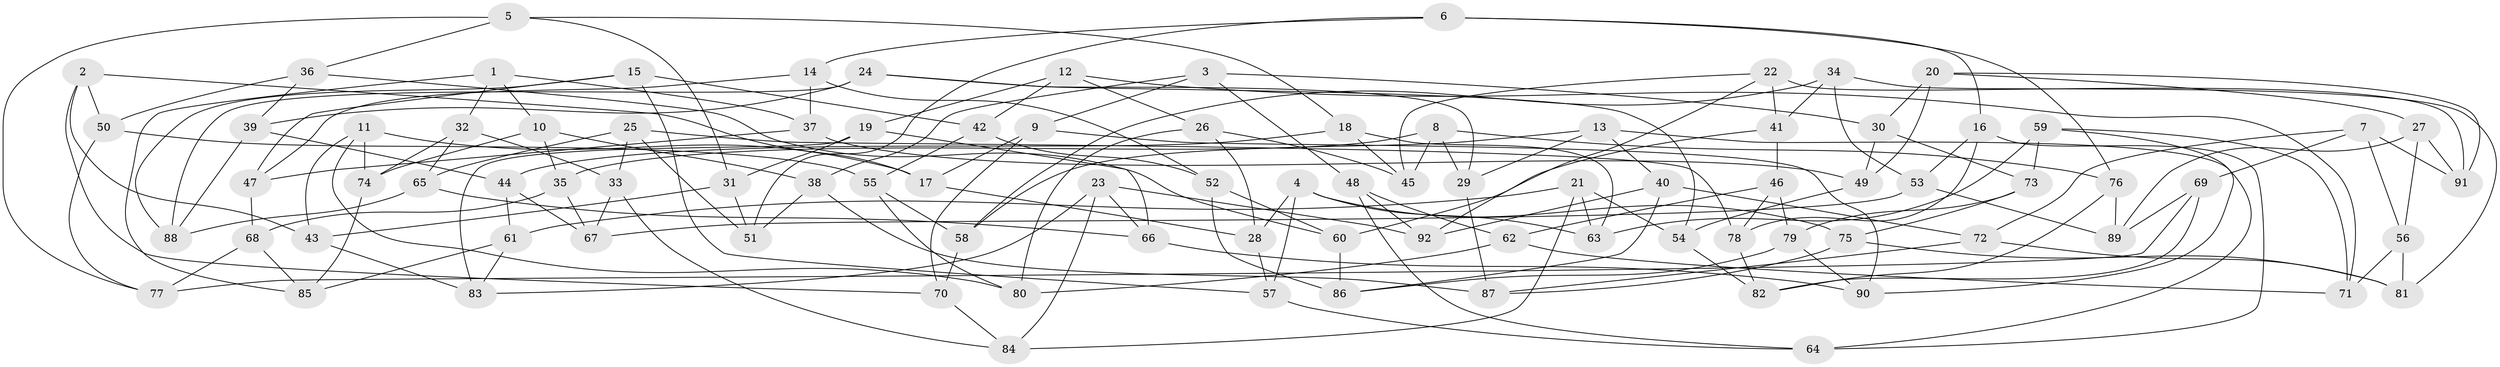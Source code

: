 // coarse degree distribution, {5: 0.2972972972972973, 6: 0.35135135135135137, 4: 0.1891891891891892, 8: 0.02702702702702703, 9: 0.05405405405405406, 7: 0.08108108108108109}
// Generated by graph-tools (version 1.1) at 2025/38/03/04/25 23:38:07]
// undirected, 92 vertices, 184 edges
graph export_dot {
  node [color=gray90,style=filled];
  1;
  2;
  3;
  4;
  5;
  6;
  7;
  8;
  9;
  10;
  11;
  12;
  13;
  14;
  15;
  16;
  17;
  18;
  19;
  20;
  21;
  22;
  23;
  24;
  25;
  26;
  27;
  28;
  29;
  30;
  31;
  32;
  33;
  34;
  35;
  36;
  37;
  38;
  39;
  40;
  41;
  42;
  43;
  44;
  45;
  46;
  47;
  48;
  49;
  50;
  51;
  52;
  53;
  54;
  55;
  56;
  57;
  58;
  59;
  60;
  61;
  62;
  63;
  64;
  65;
  66;
  67;
  68;
  69;
  70;
  71;
  72;
  73;
  74;
  75;
  76;
  77;
  78;
  79;
  80;
  81;
  82;
  83;
  84;
  85;
  86;
  87;
  88;
  89;
  90;
  91;
  92;
  1 -- 85;
  1 -- 10;
  1 -- 37;
  1 -- 32;
  2 -- 43;
  2 -- 70;
  2 -- 17;
  2 -- 50;
  3 -- 9;
  3 -- 30;
  3 -- 38;
  3 -- 48;
  4 -- 57;
  4 -- 75;
  4 -- 28;
  4 -- 63;
  5 -- 77;
  5 -- 18;
  5 -- 36;
  5 -- 31;
  6 -- 14;
  6 -- 51;
  6 -- 76;
  6 -- 16;
  7 -- 56;
  7 -- 72;
  7 -- 91;
  7 -- 69;
  8 -- 76;
  8 -- 35;
  8 -- 29;
  8 -- 45;
  9 -- 17;
  9 -- 90;
  9 -- 70;
  10 -- 35;
  10 -- 74;
  10 -- 38;
  11 -- 74;
  11 -- 43;
  11 -- 80;
  11 -- 17;
  12 -- 71;
  12 -- 26;
  12 -- 19;
  12 -- 42;
  13 -- 40;
  13 -- 29;
  13 -- 58;
  13 -- 64;
  14 -- 47;
  14 -- 52;
  14 -- 37;
  15 -- 57;
  15 -- 88;
  15 -- 42;
  15 -- 47;
  16 -- 53;
  16 -- 78;
  16 -- 64;
  17 -- 28;
  18 -- 45;
  18 -- 63;
  18 -- 44;
  19 -- 83;
  19 -- 66;
  19 -- 31;
  20 -- 91;
  20 -- 49;
  20 -- 27;
  20 -- 30;
  21 -- 61;
  21 -- 54;
  21 -- 63;
  21 -- 84;
  22 -- 41;
  22 -- 91;
  22 -- 45;
  22 -- 92;
  23 -- 84;
  23 -- 92;
  23 -- 66;
  23 -- 83;
  24 -- 88;
  24 -- 29;
  24 -- 39;
  24 -- 54;
  25 -- 65;
  25 -- 51;
  25 -- 78;
  25 -- 33;
  26 -- 45;
  26 -- 28;
  26 -- 80;
  27 -- 89;
  27 -- 56;
  27 -- 91;
  28 -- 57;
  29 -- 87;
  30 -- 73;
  30 -- 49;
  31 -- 51;
  31 -- 43;
  32 -- 74;
  32 -- 65;
  32 -- 33;
  33 -- 67;
  33 -- 84;
  34 -- 41;
  34 -- 53;
  34 -- 58;
  34 -- 81;
  35 -- 67;
  35 -- 68;
  36 -- 50;
  36 -- 39;
  36 -- 60;
  37 -- 49;
  37 -- 47;
  38 -- 51;
  38 -- 87;
  39 -- 44;
  39 -- 88;
  40 -- 72;
  40 -- 92;
  40 -- 86;
  41 -- 60;
  41 -- 46;
  42 -- 52;
  42 -- 55;
  43 -- 83;
  44 -- 67;
  44 -- 61;
  46 -- 62;
  46 -- 79;
  46 -- 78;
  47 -- 68;
  48 -- 92;
  48 -- 64;
  48 -- 62;
  49 -- 54;
  50 -- 55;
  50 -- 77;
  52 -- 86;
  52 -- 60;
  53 -- 67;
  53 -- 89;
  54 -- 82;
  55 -- 58;
  55 -- 80;
  56 -- 81;
  56 -- 71;
  57 -- 64;
  58 -- 70;
  59 -- 71;
  59 -- 73;
  59 -- 90;
  59 -- 63;
  60 -- 86;
  61 -- 83;
  61 -- 85;
  62 -- 80;
  62 -- 71;
  65 -- 88;
  65 -- 66;
  66 -- 90;
  68 -- 85;
  68 -- 77;
  69 -- 77;
  69 -- 89;
  69 -- 82;
  70 -- 84;
  72 -- 81;
  72 -- 87;
  73 -- 79;
  73 -- 75;
  74 -- 85;
  75 -- 81;
  75 -- 87;
  76 -- 89;
  76 -- 82;
  78 -- 82;
  79 -- 86;
  79 -- 90;
}
